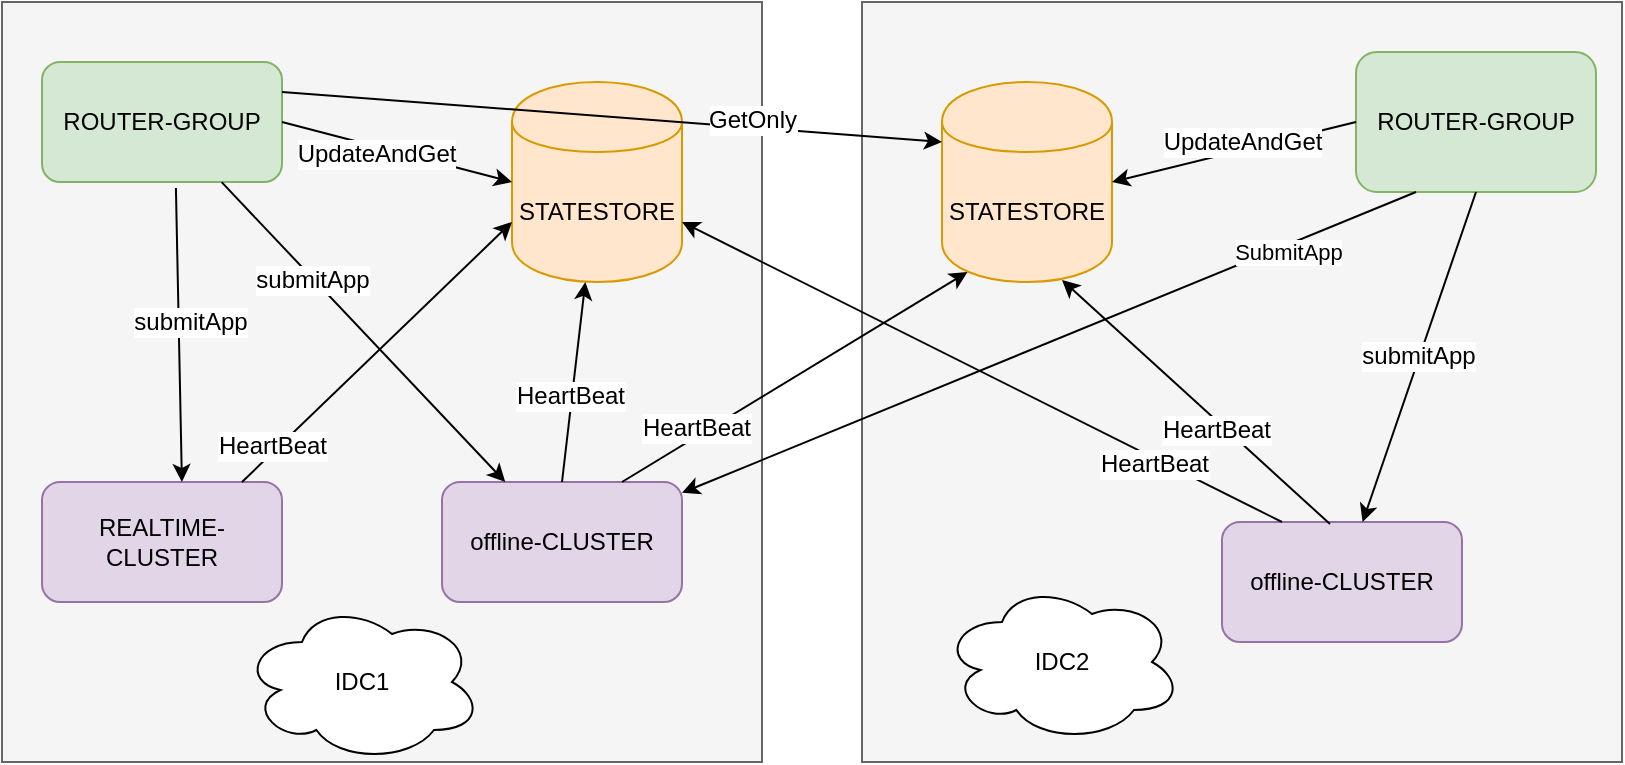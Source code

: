 <mxfile pages="1" version="11.2.4" type="github"><diagram id="mieHoWAzBfa1X6HisOBI" name="Page-1"><mxGraphModel dx="946" dy="567" grid="1" gridSize="10" guides="1" tooltips="1" connect="1" arrows="1" fold="1" page="1" pageScale="1" pageWidth="827" pageHeight="1169" math="0" shadow="0"><root><mxCell id="0"/><mxCell id="1" parent="0"/><mxCell id="k7g_aXGCsPmeUgY5KiS2-1" value="" style="whiteSpace=wrap;html=1;aspect=fixed;fillColor=#f5f5f5;strokeColor=#666666;fontColor=#333333;" parent="1" vertex="1"><mxGeometry x="90" y="180" width="380" height="380" as="geometry"/></mxCell><mxCell id="k7g_aXGCsPmeUgY5KiS2-2" value="IDC1" style="ellipse;shape=cloud;whiteSpace=wrap;html=1;" parent="1" vertex="1"><mxGeometry x="210" y="480" width="120" height="80" as="geometry"/></mxCell><mxCell id="k7g_aXGCsPmeUgY5KiS2-3" value="ROUTER-GROUP" style="rounded=1;whiteSpace=wrap;html=1;fillColor=#d5e8d4;strokeColor=#82b366;" parent="1" vertex="1"><mxGeometry x="110" y="210" width="120" height="60" as="geometry"/></mxCell><mxCell id="k7g_aXGCsPmeUgY5KiS2-5" value="STATESTORE" style="shape=cylinder;whiteSpace=wrap;html=1;boundedLbl=1;backgroundOutline=1;fillColor=#ffe6cc;strokeColor=#d79b00;" parent="1" vertex="1"><mxGeometry x="345" y="220" width="85" height="100" as="geometry"/></mxCell><mxCell id="k7g_aXGCsPmeUgY5KiS2-6" value="REALTIME-CLUSTER" style="rounded=1;whiteSpace=wrap;html=1;fillColor=#e1d5e7;strokeColor=#9673a6;" parent="1" vertex="1"><mxGeometry x="110" y="420" width="120" height="60" as="geometry"/></mxCell><mxCell id="k7g_aXGCsPmeUgY5KiS2-7" value="offline-CLUSTER" style="rounded=1;whiteSpace=wrap;html=1;fillColor=#e1d5e7;strokeColor=#9673a6;" parent="1" vertex="1"><mxGeometry x="310" y="420" width="120" height="60" as="geometry"/></mxCell><mxCell id="k7g_aXGCsPmeUgY5KiS2-8" value="" style="endArrow=classic;html=1;exitX=0.558;exitY=1.05;exitDx=0;exitDy=0;exitPerimeter=0;entryX=0.583;entryY=0;entryDx=0;entryDy=0;entryPerimeter=0;" parent="1" source="k7g_aXGCsPmeUgY5KiS2-3" target="k7g_aXGCsPmeUgY5KiS2-6" edge="1"><mxGeometry width="50" height="50" relative="1" as="geometry"><mxPoint x="150" y="380" as="sourcePoint"/><mxPoint x="200" y="330" as="targetPoint"/></mxGeometry></mxCell><mxCell id="k7g_aXGCsPmeUgY5KiS2-14" value="submitApp" style="text;html=1;resizable=0;points=[];align=center;verticalAlign=middle;labelBackgroundColor=#ffffff;" parent="k7g_aXGCsPmeUgY5KiS2-8" vertex="1" connectable="0"><mxGeometry x="-0.087" y="5" relative="1" as="geometry"><mxPoint as="offset"/></mxGeometry></mxCell><mxCell id="k7g_aXGCsPmeUgY5KiS2-9" value="" style="endArrow=classic;html=1;exitX=0.289;exitY=0.237;exitDx=0;exitDy=0;exitPerimeter=0;" parent="1" source="k7g_aXGCsPmeUgY5KiS2-1" target="k7g_aXGCsPmeUgY5KiS2-7" edge="1"><mxGeometry width="50" height="50" relative="1" as="geometry"><mxPoint x="250" y="420" as="sourcePoint"/><mxPoint x="300" y="370" as="targetPoint"/></mxGeometry></mxCell><mxCell id="k7g_aXGCsPmeUgY5KiS2-13" value="submitApp" style="text;html=1;resizable=0;points=[];align=center;verticalAlign=middle;labelBackgroundColor=#ffffff;" parent="k7g_aXGCsPmeUgY5KiS2-9" vertex="1" connectable="0"><mxGeometry x="-0.355" y="-1" relative="1" as="geometry"><mxPoint as="offset"/></mxGeometry></mxCell><mxCell id="k7g_aXGCsPmeUgY5KiS2-10" value="" style="endArrow=classic;html=1;entryX=0;entryY=0.7;entryDx=0;entryDy=0;" parent="1" target="k7g_aXGCsPmeUgY5KiS2-5" edge="1"><mxGeometry width="50" height="50" relative="1" as="geometry"><mxPoint x="210" y="420" as="sourcePoint"/><mxPoint x="260" y="370" as="targetPoint"/></mxGeometry></mxCell><mxCell id="k7g_aXGCsPmeUgY5KiS2-32" value="HeartBeat" style="text;html=1;resizable=0;points=[];align=center;verticalAlign=middle;labelBackgroundColor=#ffffff;" parent="k7g_aXGCsPmeUgY5KiS2-10" vertex="1" connectable="0"><mxGeometry x="-0.755" y="3" relative="1" as="geometry"><mxPoint as="offset"/></mxGeometry></mxCell><mxCell id="k7g_aXGCsPmeUgY5KiS2-11" value="" style="endArrow=classic;html=1;exitX=0.5;exitY=0;exitDx=0;exitDy=0;" parent="1" source="k7g_aXGCsPmeUgY5KiS2-7" target="k7g_aXGCsPmeUgY5KiS2-5" edge="1"><mxGeometry width="50" height="50" relative="1" as="geometry"><mxPoint x="380" y="410" as="sourcePoint"/><mxPoint x="410" y="380" as="targetPoint"/></mxGeometry></mxCell><mxCell id="k7g_aXGCsPmeUgY5KiS2-12" value="HeartBeat" style="text;html=1;resizable=0;points=[];align=center;verticalAlign=middle;labelBackgroundColor=#ffffff;" parent="k7g_aXGCsPmeUgY5KiS2-11" vertex="1" connectable="0"><mxGeometry x="-0.148" y="1" relative="1" as="geometry"><mxPoint as="offset"/></mxGeometry></mxCell><mxCell id="k7g_aXGCsPmeUgY5KiS2-15" value="" style="whiteSpace=wrap;html=1;aspect=fixed;fillColor=#f5f5f5;strokeColor=#666666;fontColor=#333333;" parent="1" vertex="1"><mxGeometry x="520" y="180" width="380" height="380" as="geometry"/></mxCell><mxCell id="k7g_aXGCsPmeUgY5KiS2-16" value="ROUTER-GROUP" style="rounded=1;whiteSpace=wrap;html=1;fillColor=#d5e8d4;strokeColor=#82b366;" parent="1" vertex="1"><mxGeometry x="767" y="205" width="120" height="70" as="geometry"/></mxCell><mxCell id="k7g_aXGCsPmeUgY5KiS2-17" value="offline-CLUSTER" style="rounded=1;whiteSpace=wrap;html=1;fillColor=#e1d5e7;strokeColor=#9673a6;" parent="1" vertex="1"><mxGeometry x="700" y="440" width="120" height="60" as="geometry"/></mxCell><mxCell id="k7g_aXGCsPmeUgY5KiS2-20" value="" style="endArrow=classic;html=1;exitX=0.5;exitY=1;exitDx=0;exitDy=0;" parent="1" source="k7g_aXGCsPmeUgY5KiS2-16" target="k7g_aXGCsPmeUgY5KiS2-17" edge="1"><mxGeometry width="50" height="50" relative="1" as="geometry"><mxPoint x="620" y="320" as="sourcePoint"/><mxPoint x="520" y="360" as="targetPoint"/></mxGeometry></mxCell><mxCell id="k7g_aXGCsPmeUgY5KiS2-22" value="submitApp" style="text;html=1;resizable=0;points=[];align=center;verticalAlign=middle;labelBackgroundColor=#ffffff;" parent="k7g_aXGCsPmeUgY5KiS2-20" vertex="1" connectable="0"><mxGeometry x="-0.001" y="-1" relative="1" as="geometry"><mxPoint as="offset"/></mxGeometry></mxCell><mxCell id="k7g_aXGCsPmeUgY5KiS2-21" value="SubmitApp" style="endArrow=classic;html=1;exitX=0.25;exitY=1;exitDx=0;exitDy=0;" parent="1" source="k7g_aXGCsPmeUgY5KiS2-16" target="k7g_aXGCsPmeUgY5KiS2-7" edge="1"><mxGeometry x="-0.644" y="4" width="50" height="50" relative="1" as="geometry"><mxPoint x="630" y="280" as="sourcePoint"/><mxPoint x="638.333" y="430" as="targetPoint"/><mxPoint as="offset"/></mxGeometry></mxCell><mxCell id="k7g_aXGCsPmeUgY5KiS2-23" value="" style="endArrow=classic;html=1;exitX=0.25;exitY=0;exitDx=0;exitDy=0;entryX=1;entryY=0.7;entryDx=0;entryDy=0;" parent="1" source="k7g_aXGCsPmeUgY5KiS2-17" target="k7g_aXGCsPmeUgY5KiS2-5" edge="1"><mxGeometry width="50" height="50" relative="1" as="geometry"><mxPoint x="500" y="450" as="sourcePoint"/><mxPoint x="550" y="400" as="targetPoint"/></mxGeometry></mxCell><mxCell id="k7g_aXGCsPmeUgY5KiS2-33" value="HeartBeat" style="text;html=1;resizable=0;points=[];align=center;verticalAlign=middle;labelBackgroundColor=#ffffff;" parent="k7g_aXGCsPmeUgY5KiS2-23" vertex="1" connectable="0"><mxGeometry x="-0.579" y="2" relative="1" as="geometry"><mxPoint as="offset"/></mxGeometry></mxCell><mxCell id="k7g_aXGCsPmeUgY5KiS2-34" value="IDC2" style="ellipse;shape=cloud;whiteSpace=wrap;html=1;" parent="1" vertex="1"><mxGeometry x="560" y="470" width="120" height="80" as="geometry"/></mxCell><mxCell id="MSpugYfzThTsIQtxHZat-1" value="STATESTORE" style="shape=cylinder;whiteSpace=wrap;html=1;boundedLbl=1;backgroundOutline=1;fillColor=#ffe6cc;strokeColor=#d79b00;" parent="1" vertex="1"><mxGeometry x="560" y="220" width="85" height="100" as="geometry"/></mxCell><mxCell id="MSpugYfzThTsIQtxHZat-2" value="" style="endArrow=classic;html=1;exitX=0;exitY=0.5;exitDx=0;exitDy=0;entryX=1;entryY=0.5;entryDx=0;entryDy=0;" parent="1" source="k7g_aXGCsPmeUgY5KiS2-16" target="MSpugYfzThTsIQtxHZat-1" edge="1"><mxGeometry width="50" height="50" relative="1" as="geometry"><mxPoint x="610" y="200" as="sourcePoint"/><mxPoint x="660" y="150" as="targetPoint"/></mxGeometry></mxCell><mxCell id="MSpugYfzThTsIQtxHZat-3" value="UpdateAndGet" style="text;html=1;resizable=0;points=[];align=center;verticalAlign=middle;labelBackgroundColor=#ffffff;" parent="MSpugYfzThTsIQtxHZat-2" vertex="1" connectable="0"><mxGeometry x="0.421" y="-1" relative="1" as="geometry"><mxPoint x="29.5" y="-10.5" as="offset"/></mxGeometry></mxCell><mxCell id="MSpugYfzThTsIQtxHZat-5" value="" style="endArrow=classic;html=1;exitX=1;exitY=0.5;exitDx=0;exitDy=0;entryX=0;entryY=0.5;entryDx=0;entryDy=0;" parent="1" source="k7g_aXGCsPmeUgY5KiS2-3" target="k7g_aXGCsPmeUgY5KiS2-5" edge="1"><mxGeometry width="50" height="50" relative="1" as="geometry"><mxPoint x="280" y="250" as="sourcePoint"/><mxPoint x="330" y="200" as="targetPoint"/></mxGeometry></mxCell><mxCell id="MSpugYfzThTsIQtxHZat-6" value="UpdateAndGet" style="text;html=1;resizable=0;points=[];align=center;verticalAlign=middle;labelBackgroundColor=#ffffff;" parent="MSpugYfzThTsIQtxHZat-5" vertex="1" connectable="0"><mxGeometry x="-0.171" y="-3" relative="1" as="geometry"><mxPoint as="offset"/></mxGeometry></mxCell><mxCell id="MSpugYfzThTsIQtxHZat-7" value="" style="endArrow=classic;html=1;exitX=1;exitY=0.25;exitDx=0;exitDy=0;entryX=0;entryY=0.3;entryDx=0;entryDy=0;" parent="1" source="k7g_aXGCsPmeUgY5KiS2-3" target="MSpugYfzThTsIQtxHZat-1" edge="1"><mxGeometry width="50" height="50" relative="1" as="geometry"><mxPoint x="260" y="190" as="sourcePoint"/><mxPoint x="310" y="140" as="targetPoint"/></mxGeometry></mxCell><mxCell id="MSpugYfzThTsIQtxHZat-8" value="GetOnly" style="text;html=1;resizable=0;points=[];align=center;verticalAlign=middle;labelBackgroundColor=#ffffff;" parent="MSpugYfzThTsIQtxHZat-7" vertex="1" connectable="0"><mxGeometry x="0.422" y="4" relative="1" as="geometry"><mxPoint as="offset"/></mxGeometry></mxCell><mxCell id="MSpugYfzThTsIQtxHZat-9" value="" style="endArrow=classic;html=1;exitX=0.45;exitY=0.017;exitDx=0;exitDy=0;exitPerimeter=0;entryX=0.706;entryY=0.99;entryDx=0;entryDy=0;entryPerimeter=0;" parent="1" source="k7g_aXGCsPmeUgY5KiS2-17" target="MSpugYfzThTsIQtxHZat-1" edge="1"><mxGeometry width="50" height="50" relative="1" as="geometry"><mxPoint x="430" y="690" as="sourcePoint"/><mxPoint x="480" y="640" as="targetPoint"/></mxGeometry></mxCell><mxCell id="MSpugYfzThTsIQtxHZat-10" value="HeartBeat" style="text;html=1;resizable=0;points=[];align=center;verticalAlign=middle;labelBackgroundColor=#ffffff;" parent="MSpugYfzThTsIQtxHZat-9" vertex="1" connectable="0"><mxGeometry x="-0.185" y="4" relative="1" as="geometry"><mxPoint as="offset"/></mxGeometry></mxCell><mxCell id="MSpugYfzThTsIQtxHZat-11" value="" style="endArrow=classic;html=1;exitX=0.75;exitY=0;exitDx=0;exitDy=0;entryX=0.15;entryY=0.95;entryDx=0;entryDy=0;entryPerimeter=0;" parent="1" source="k7g_aXGCsPmeUgY5KiS2-7" target="MSpugYfzThTsIQtxHZat-1" edge="1"><mxGeometry width="50" height="50" relative="1" as="geometry"><mxPoint x="450" y="560" as="sourcePoint"/><mxPoint x="500" y="510" as="targetPoint"/></mxGeometry></mxCell><mxCell id="MSpugYfzThTsIQtxHZat-12" value="HeartBeat" style="text;html=1;resizable=0;points=[];align=center;verticalAlign=middle;labelBackgroundColor=#ffffff;" parent="MSpugYfzThTsIQtxHZat-11" vertex="1" connectable="0"><mxGeometry x="-0.557" y="4" relative="1" as="geometry"><mxPoint as="offset"/></mxGeometry></mxCell></root></mxGraphModel></diagram></mxfile>